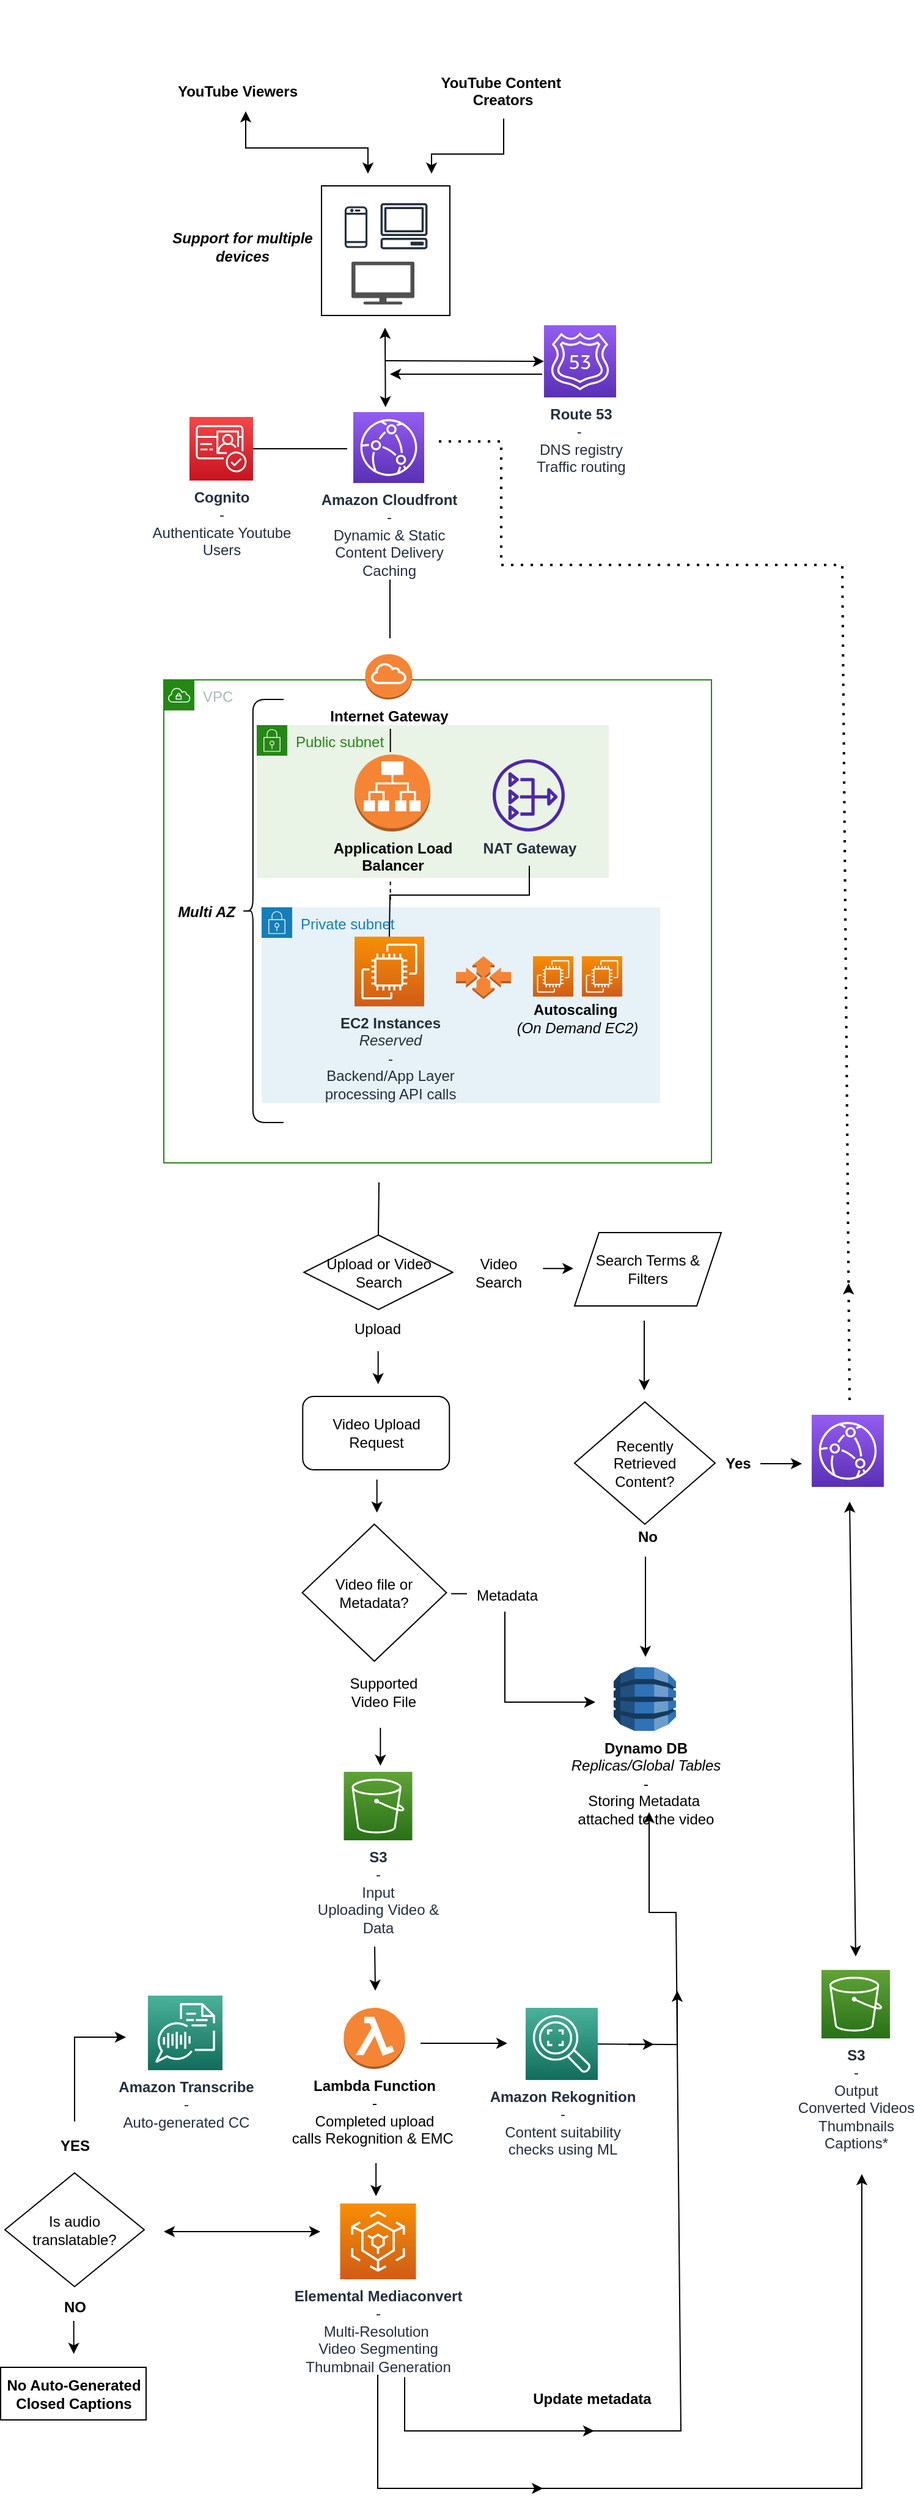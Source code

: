 <mxfile version="20.3.7" type="github"><diagram name="Upload, search, and view basic" id="bzMtIBWiabLWh8Awy8bz"><mxGraphModel dx="3022" dy="2" grid="0" gridSize="10" guides="1" tooltips="1" connect="1" arrows="1" fold="1" page="0" pageScale="1" pageWidth="827" pageHeight="1169" math="0" shadow="0"><root><mxCell id="h69wagLax9Eyf0EY7-Hi-0"/><mxCell id="h69wagLax9Eyf0EY7-Hi-1" parent="h69wagLax9Eyf0EY7-Hi-0"/><mxCell id="e1Sc0CDDo2DqZoYNiA4p-61" value="VPC" style="points=[[0,0],[0.25,0],[0.5,0],[0.75,0],[1,0],[1,0.25],[1,0.5],[1,0.75],[1,1],[0.75,1],[0.5,1],[0.25,1],[0,1],[0,0.75],[0,0.5],[0,0.25]];outlineConnect=0;gradientColor=none;html=1;whiteSpace=wrap;fontSize=12;fontStyle=0;container=1;pointerEvents=0;collapsible=0;recursiveResize=0;shape=mxgraph.aws4.group;grIcon=mxgraph.aws4.group_vpc;strokeColor=#248814;fillColor=none;verticalAlign=top;align=left;spacingLeft=30;fontColor=#AAB7B8;dashed=0;hachureGap=4;" parent="h69wagLax9Eyf0EY7-Hi-1" vertex="1"><mxGeometry x="-1503" y="1255" width="448" height="395" as="geometry"/></mxCell><mxCell id="e1Sc0CDDo2DqZoYNiA4p-72" value="Public subnet" style="points=[[0,0],[0.25,0],[0.5,0],[0.75,0],[1,0],[1,0.25],[1,0.5],[1,0.75],[1,1],[0.75,1],[0.5,1],[0.25,1],[0,1],[0,0.75],[0,0.5],[0,0.25]];outlineConnect=0;gradientColor=none;html=1;whiteSpace=wrap;fontSize=12;fontStyle=0;container=1;pointerEvents=0;collapsible=0;recursiveResize=0;shape=mxgraph.aws4.group;grIcon=mxgraph.aws4.group_security_group;grStroke=0;strokeColor=#248814;fillColor=#E9F3E6;verticalAlign=top;align=left;spacingLeft=30;fontColor=#248814;dashed=0;hachureGap=4;" parent="e1Sc0CDDo2DqZoYNiA4p-61" vertex="1"><mxGeometry x="76" y="37" width="288" height="125" as="geometry"/></mxCell><mxCell id="e1Sc0CDDo2DqZoYNiA4p-75" value="&lt;b&gt;NAT Gateway&lt;/b&gt;" style="sketch=0;outlineConnect=0;fontColor=#232F3E;gradientColor=none;fillColor=#4D27AA;strokeColor=none;dashed=0;verticalLabelPosition=bottom;verticalAlign=top;align=center;html=1;fontSize=12;fontStyle=0;aspect=fixed;pointerEvents=1;shape=mxgraph.aws4.nat_gateway;" parent="e1Sc0CDDo2DqZoYNiA4p-72" vertex="1"><mxGeometry x="193" y="28" width="59" height="59" as="geometry"/></mxCell><mxCell id="e1Sc0CDDo2DqZoYNiA4p-80" value="" style="endArrow=none;html=1;rounded=0;" parent="e1Sc0CDDo2DqZoYNiA4p-72" edge="1"><mxGeometry width="50" height="50" relative="1" as="geometry"><mxPoint x="109.33" y="22" as="sourcePoint"/><mxPoint x="109.33" y="3" as="targetPoint"/></mxGeometry></mxCell><mxCell id="e1Sc0CDDo2DqZoYNiA4p-81" value="Private subnet" style="points=[[0,0],[0.25,0],[0.5,0],[0.75,0],[1,0],[1,0.25],[1,0.5],[1,0.75],[1,1],[0.75,1],[0.5,1],[0.25,1],[0,1],[0,0.75],[0,0.5],[0,0.25]];outlineConnect=0;gradientColor=none;html=1;whiteSpace=wrap;fontSize=12;fontStyle=0;container=1;pointerEvents=0;collapsible=0;recursiveResize=0;shape=mxgraph.aws4.group;grIcon=mxgraph.aws4.group_security_group;grStroke=0;strokeColor=#147EBA;fillColor=#E6F2F8;verticalAlign=top;align=left;spacingLeft=30;fontColor=#147EBA;dashed=0;hachureGap=4;" parent="h69wagLax9Eyf0EY7-Hi-1" vertex="1"><mxGeometry x="-1423" y="1441" width="326" height="160" as="geometry"/></mxCell><mxCell id="e1Sc0CDDo2DqZoYNiA4p-19" value="" style="outlineConnect=0;dashed=0;verticalLabelPosition=bottom;verticalAlign=top;align=center;html=1;shape=mxgraph.aws3.auto_scaling;fillColor=#F58534;gradientColor=none;hachureGap=4;" parent="e1Sc0CDDo2DqZoYNiA4p-81" vertex="1"><mxGeometry x="159" y="40" width="45" height="35" as="geometry"/></mxCell><mxCell id="e1Sc0CDDo2DqZoYNiA4p-16" value="&lt;b style=&quot;&quot;&gt;Autoscaling&lt;/b&gt;&lt;i&gt;&amp;nbsp;&lt;/i&gt;&lt;br&gt;&lt;i&gt;(On Demand EC2)&lt;/i&gt;" style="text;html=1;align=center;verticalAlign=middle;resizable=0;points=[];autosize=1;strokeColor=none;fillColor=none;hachureGap=4;" parent="e1Sc0CDDo2DqZoYNiA4p-81" vertex="1"><mxGeometry x="199" y="70" width="117" height="41" as="geometry"/></mxCell><mxCell id="e1Sc0CDDo2DqZoYNiA4p-17" value="" style="sketch=0;points=[[0,0,0],[0.25,0,0],[0.5,0,0],[0.75,0,0],[1,0,0],[0,1,0],[0.25,1,0],[0.5,1,0],[0.75,1,0],[1,1,0],[0,0.25,0],[0,0.5,0],[0,0.75,0],[1,0.25,0],[1,0.5,0],[1,0.75,0]];outlineConnect=0;fontColor=#232F3E;gradientColor=#F78E04;gradientDirection=north;fillColor=#D05C17;strokeColor=#ffffff;dashed=0;verticalLabelPosition=bottom;verticalAlign=top;align=center;html=1;fontSize=12;fontStyle=0;aspect=fixed;shape=mxgraph.aws4.resourceIcon;resIcon=mxgraph.aws4.ec2;hachureGap=4;" parent="e1Sc0CDDo2DqZoYNiA4p-81" vertex="1"><mxGeometry x="222" y="40" width="33" height="33" as="geometry"/></mxCell><mxCell id="e1Sc0CDDo2DqZoYNiA4p-18" value="" style="sketch=0;points=[[0,0,0],[0.25,0,0],[0.5,0,0],[0.75,0,0],[1,0,0],[0,1,0],[0.25,1,0],[0.5,1,0],[0.75,1,0],[1,1,0],[0,0.25,0],[0,0.5,0],[0,0.75,0],[1,0.25,0],[1,0.5,0],[1,0.75,0]];outlineConnect=0;fontColor=#232F3E;gradientColor=#F78E04;gradientDirection=north;fillColor=#D05C17;strokeColor=#ffffff;dashed=0;verticalLabelPosition=bottom;verticalAlign=top;align=center;html=1;fontSize=12;fontStyle=0;aspect=fixed;shape=mxgraph.aws4.resourceIcon;resIcon=mxgraph.aws4.ec2;hachureGap=4;" parent="e1Sc0CDDo2DqZoYNiA4p-81" vertex="1"><mxGeometry x="262" y="40" width="33" height="33" as="geometry"/></mxCell><mxCell id="e1Sc0CDDo2DqZoYNiA4p-4" value="&lt;b&gt;YouTube Content&amp;nbsp;&lt;br&gt;Creators&lt;/b&gt;" style="shape=image;html=1;verticalAlign=top;verticalLabelPosition=bottom;labelBackgroundColor=#ffffff;imageAspect=0;aspect=fixed;image=https://cdn4.iconfinder.com/data/icons/evil-icons-user-interface/64/pen-128.png;hachureGap=4;" parent="h69wagLax9Eyf0EY7-Hi-1" vertex="1"><mxGeometry x="-1249" y="706.5" width="46" height="46" as="geometry"/></mxCell><mxCell id="e1Sc0CDDo2DqZoYNiA4p-5" value="&lt;b&gt;Amazon Cloudfront&lt;/b&gt;&lt;br&gt;-&lt;br&gt;Dynamic &amp;amp; Static&lt;br&gt;Content Delivery&lt;br&gt;Caching" style="sketch=0;points=[[0,0,0],[0.25,0,0],[0.5,0,0],[0.75,0,0],[1,0,0],[0,1,0],[0.25,1,0],[0.5,1,0],[0.75,1,0],[1,1,0],[0,0.25,0],[0,0.5,0],[0,0.75,0],[1,0.25,0],[1,0.5,0],[1,0.75,0]];outlineConnect=0;fontColor=#232F3E;gradientColor=#945DF2;gradientDirection=north;fillColor=#5A30B5;strokeColor=#ffffff;dashed=0;verticalLabelPosition=bottom;verticalAlign=top;align=center;html=1;fontSize=12;fontStyle=0;aspect=fixed;shape=mxgraph.aws4.resourceIcon;resIcon=mxgraph.aws4.cloudfront;hachureGap=4;" parent="h69wagLax9Eyf0EY7-Hi-1" vertex="1"><mxGeometry x="-1348" y="1036" width="58" height="58" as="geometry"/></mxCell><mxCell id="e1Sc0CDDo2DqZoYNiA4p-7" value="&lt;b&gt;Cognito&lt;/b&gt;&lt;br&gt;-&lt;br&gt;Authenticate Youtube&lt;br&gt;Users" style="sketch=0;points=[[0,0,0],[0.25,0,0],[0.5,0,0],[0.75,0,0],[1,0,0],[0,1,0],[0.25,1,0],[0.5,1,0],[0.75,1,0],[1,1,0],[0,0.25,0],[0,0.5,0],[0,0.75,0],[1,0.25,0],[1,0.5,0],[1,0.75,0]];outlineConnect=0;fontColor=#232F3E;gradientColor=#F54749;gradientDirection=north;fillColor=#C7131F;strokeColor=#ffffff;dashed=0;verticalLabelPosition=bottom;verticalAlign=top;align=center;html=1;fontSize=12;fontStyle=0;aspect=fixed;shape=mxgraph.aws4.resourceIcon;resIcon=mxgraph.aws4.cognito;hachureGap=4;" parent="h69wagLax9Eyf0EY7-Hi-1" vertex="1"><mxGeometry x="-1482" y="1040" width="52" height="52" as="geometry"/></mxCell><mxCell id="e1Sc0CDDo2DqZoYNiA4p-8" value="" style="endArrow=none;html=1;rounded=0;exitX=1;exitY=0.5;exitDx=0;exitDy=0;exitPerimeter=0;" parent="h69wagLax9Eyf0EY7-Hi-1" source="e1Sc0CDDo2DqZoYNiA4p-7" edge="1"><mxGeometry width="50" height="50" relative="1" as="geometry"><mxPoint x="-1409" y="1098" as="sourcePoint"/><mxPoint x="-1353" y="1066" as="targetPoint"/></mxGeometry></mxCell><mxCell id="e1Sc0CDDo2DqZoYNiA4p-9" value="&lt;b&gt;Route 53&lt;/b&gt;&lt;br&gt;-&amp;nbsp;&lt;br&gt;DNS registry&lt;br&gt;Traffic routing" style="sketch=0;points=[[0,0,0],[0.25,0,0],[0.5,0,0],[0.75,0,0],[1,0,0],[0,1,0],[0.25,1,0],[0.5,1,0],[0.75,1,0],[1,1,0],[0,0.25,0],[0,0.5,0],[0,0.75,0],[1,0.25,0],[1,0.5,0],[1,0.75,0]];outlineConnect=0;fontColor=#232F3E;gradientColor=#945DF2;gradientDirection=north;fillColor=#5A30B5;strokeColor=#ffffff;dashed=0;verticalLabelPosition=bottom;verticalAlign=top;align=center;html=1;fontSize=12;fontStyle=0;aspect=fixed;shape=mxgraph.aws4.resourceIcon;resIcon=mxgraph.aws4.route_53;hachureGap=4;" parent="h69wagLax9Eyf0EY7-Hi-1" vertex="1"><mxGeometry x="-1192" y="965" width="59" height="59" as="geometry"/></mxCell><mxCell id="e1Sc0CDDo2DqZoYNiA4p-12" value="&lt;b&gt;Application Load&lt;br&gt;Balancer&lt;/b&gt;" style="outlineConnect=0;dashed=0;verticalLabelPosition=bottom;verticalAlign=top;align=center;html=1;shape=mxgraph.aws3.application_load_balancer;fillColor=#F58534;gradientColor=none;hachureGap=4;" parent="h69wagLax9Eyf0EY7-Hi-1" vertex="1"><mxGeometry x="-1347" y="1316" width="62" height="63" as="geometry"/></mxCell><mxCell id="e1Sc0CDDo2DqZoYNiA4p-13" value="" style="endArrow=none;html=1;rounded=0;" parent="h69wagLax9Eyf0EY7-Hi-1" edge="1"><mxGeometry width="50" height="50" relative="1" as="geometry"><mxPoint x="-1318" y="1221" as="sourcePoint"/><mxPoint x="-1318" y="1173" as="targetPoint"/></mxGeometry></mxCell><mxCell id="e1Sc0CDDo2DqZoYNiA4p-14" value="&lt;b&gt;EC2 Instances&lt;/b&gt;&lt;br&gt;&lt;i&gt;Reserved&lt;/i&gt;&lt;br&gt;-&lt;br&gt;Backend/App Layer&lt;br&gt;processing API calls" style="sketch=0;points=[[0,0,0],[0.25,0,0],[0.5,0,0],[0.75,0,0],[1,0,0],[0,1,0],[0.25,1,0],[0.5,1,0],[0.75,1,0],[1,1,0],[0,0.25,0],[0,0.5,0],[0,0.75,0],[1,0.25,0],[1,0.5,0],[1,0.75,0]];outlineConnect=0;fontColor=#232F3E;gradientColor=#F78E04;gradientDirection=north;fillColor=#D05C17;strokeColor=#ffffff;dashed=0;verticalLabelPosition=bottom;verticalAlign=top;align=center;html=1;fontSize=12;fontStyle=0;aspect=fixed;shape=mxgraph.aws4.resourceIcon;resIcon=mxgraph.aws4.ec2;hachureGap=4;" parent="h69wagLax9Eyf0EY7-Hi-1" vertex="1"><mxGeometry x="-1347" y="1465" width="57" height="57" as="geometry"/></mxCell><mxCell id="e1Sc0CDDo2DqZoYNiA4p-15" value="" style="endArrow=none;html=1;rounded=0;exitX=0.5;exitY=0;exitDx=0;exitDy=0;exitPerimeter=0;" parent="h69wagLax9Eyf0EY7-Hi-1" source="e1Sc0CDDo2DqZoYNiA4p-14" edge="1"><mxGeometry width="50" height="50" relative="1" as="geometry"><mxPoint x="-1452" y="1523" as="sourcePoint"/><mxPoint x="-1204" y="1407" as="targetPoint"/><Array as="points"><mxPoint x="-1318" y="1431"/><mxPoint x="-1204" y="1431"/></Array></mxGeometry></mxCell><mxCell id="e1Sc0CDDo2DqZoYNiA4p-21" value="" style="shape=curlyBracket;whiteSpace=wrap;html=1;rounded=1;size=0.262;" parent="h69wagLax9Eyf0EY7-Hi-1" vertex="1"><mxGeometry x="-1439" y="1271" width="34" height="346" as="geometry"/></mxCell><mxCell id="e1Sc0CDDo2DqZoYNiA4p-22" value="Multi AZ" style="text;html=1;strokeColor=none;fillColor=none;align=center;verticalAlign=middle;whiteSpace=wrap;rounded=0;fontStyle=3" parent="h69wagLax9Eyf0EY7-Hi-1" vertex="1"><mxGeometry x="-1498" y="1430" width="60" height="30" as="geometry"/></mxCell><mxCell id="e1Sc0CDDo2DqZoYNiA4p-26" value="Video file or Metadata?" style="rhombus;whiteSpace=wrap;html=1;" parent="h69wagLax9Eyf0EY7-Hi-1" vertex="1"><mxGeometry x="-1389.75" y="1945.5" width="118" height="112" as="geometry"/></mxCell><mxCell id="e1Sc0CDDo2DqZoYNiA4p-27" value="Metadata" style="text;html=1;strokeColor=none;fillColor=none;align=center;verticalAlign=middle;whiteSpace=wrap;rounded=0;" parent="h69wagLax9Eyf0EY7-Hi-1" vertex="1"><mxGeometry x="-1252" y="1989" width="60" height="30" as="geometry"/></mxCell><mxCell id="e1Sc0CDDo2DqZoYNiA4p-29" value="Supported&lt;br&gt;Video File&lt;br&gt;" style="text;html=1;strokeColor=none;fillColor=none;align=center;verticalAlign=middle;whiteSpace=wrap;rounded=0;" parent="h69wagLax9Eyf0EY7-Hi-1" vertex="1"><mxGeometry x="-1353.37" y="2067.5" width="60" height="30" as="geometry"/></mxCell><mxCell id="e1Sc0CDDo2DqZoYNiA4p-31" value="&lt;b&gt;S3&lt;br&gt;&lt;/b&gt;-&lt;br&gt;Input&lt;br&gt;Uploading Video &amp;amp;&lt;br&gt;Data" style="sketch=0;points=[[0,0,0],[0.25,0,0],[0.5,0,0],[0.75,0,0],[1,0,0],[0,1,0],[0.25,1,0],[0.5,1,0],[0.75,1,0],[1,1,0],[0,0.25,0],[0,0.5,0],[0,0.75,0],[1,0.25,0],[1,0.5,0],[1,0.75,0]];outlineConnect=0;fontColor=#232F3E;gradientColor=#60A337;gradientDirection=north;fillColor=#277116;strokeColor=#ffffff;dashed=0;verticalLabelPosition=bottom;verticalAlign=top;align=center;html=1;fontSize=12;fontStyle=0;aspect=fixed;shape=mxgraph.aws4.resourceIcon;resIcon=mxgraph.aws4.s3;hachureGap=4;" parent="h69wagLax9Eyf0EY7-Hi-1" vertex="1"><mxGeometry x="-1355.75" y="2148" width="56" height="56" as="geometry"/></mxCell><mxCell id="e1Sc0CDDo2DqZoYNiA4p-34" value="Upload or Video Search" style="rhombus;whiteSpace=wrap;html=1;" parent="h69wagLax9Eyf0EY7-Hi-1" vertex="1"><mxGeometry x="-1388.37" y="1709" width="121.75" height="61" as="geometry"/></mxCell><mxCell id="e1Sc0CDDo2DqZoYNiA4p-35" value="&lt;b&gt;Dynamo DB&lt;br&gt;&lt;/b&gt;&lt;i&gt;Replicas/Global Tables&lt;/i&gt;&lt;br&gt;-&lt;br&gt;Storing Metadata&amp;nbsp;&lt;br&gt;attached to the video" style="outlineConnect=0;dashed=0;verticalLabelPosition=bottom;verticalAlign=top;align=center;html=1;shape=mxgraph.aws3.dynamo_db;fillColor=#2E73B8;gradientColor=none;hachureGap=4;" parent="h69wagLax9Eyf0EY7-Hi-1" vertex="1"><mxGeometry x="-1135" y="2062.5" width="51" height="52" as="geometry"/></mxCell><mxCell id="e1Sc0CDDo2DqZoYNiA4p-36" value="Search Terms &amp;amp; Filters" style="shape=parallelogram;perimeter=parallelogramPerimeter;whiteSpace=wrap;html=1;fixedSize=1;" parent="h69wagLax9Eyf0EY7-Hi-1" vertex="1"><mxGeometry x="-1167" y="1707" width="120" height="60" as="geometry"/></mxCell><mxCell id="e1Sc0CDDo2DqZoYNiA4p-37" value="Video Search" style="text;html=1;strokeColor=none;fillColor=none;align=center;verticalAlign=middle;whiteSpace=wrap;rounded=0;" parent="h69wagLax9Eyf0EY7-Hi-1" vertex="1"><mxGeometry x="-1258.87" y="1724.5" width="60" height="30" as="geometry"/></mxCell><mxCell id="e1Sc0CDDo2DqZoYNiA4p-38" value="Upload" style="text;html=1;strokeColor=none;fillColor=none;align=center;verticalAlign=middle;whiteSpace=wrap;rounded=0;" parent="h69wagLax9Eyf0EY7-Hi-1" vertex="1"><mxGeometry x="-1358.37" y="1771" width="60" height="30" as="geometry"/></mxCell><mxCell id="e1Sc0CDDo2DqZoYNiA4p-41" value="" style="endArrow=none;html=1;rounded=0;exitX=0.5;exitY=0;exitDx=0;exitDy=0;" parent="h69wagLax9Eyf0EY7-Hi-1" source="e1Sc0CDDo2DqZoYNiA4p-34" edge="1"><mxGeometry width="50" height="50" relative="1" as="geometry"><mxPoint x="-1230" y="1705" as="sourcePoint"/><mxPoint x="-1327" y="1666" as="targetPoint"/></mxGeometry></mxCell><mxCell id="e1Sc0CDDo2DqZoYNiA4p-42" value="" style="endArrow=none;dashed=1;html=1;dashPattern=1 3;strokeWidth=2;rounded=0;" parent="h69wagLax9Eyf0EY7-Hi-1" edge="1"><mxGeometry width="50" height="50" relative="1" as="geometry"><mxPoint x="-942" y="1844" as="sourcePoint"/><mxPoint x="-1279" y="1060" as="targetPoint"/><Array as="points"><mxPoint x="-948" y="1161"/><mxPoint x="-1227" y="1161"/><mxPoint x="-1227" y="1060"/></Array></mxGeometry></mxCell><mxCell id="e1Sc0CDDo2DqZoYNiA4p-47" value="" style="sketch=0;points=[[0,0,0],[0.25,0,0],[0.5,0,0],[0.75,0,0],[1,0,0],[0,1,0],[0.25,1,0],[0.5,1,0],[0.75,1,0],[1,1,0],[0,0.25,0],[0,0.5,0],[0,0.75,0],[1,0.25,0],[1,0.5,0],[1,0.75,0]];outlineConnect=0;fontColor=#232F3E;gradientColor=#945DF2;gradientDirection=north;fillColor=#5A30B5;strokeColor=#ffffff;dashed=0;verticalLabelPosition=bottom;verticalAlign=top;align=center;html=1;fontSize=12;fontStyle=0;aspect=fixed;shape=mxgraph.aws4.resourceIcon;resIcon=mxgraph.aws4.cloudfront;" parent="h69wagLax9Eyf0EY7-Hi-1" vertex="1"><mxGeometry x="-973" y="1856" width="59" height="59" as="geometry"/></mxCell><mxCell id="e1Sc0CDDo2DqZoYNiA4p-48" value="Recently &lt;br&gt;Retrieved &lt;br&gt;Content?" style="rhombus;whiteSpace=wrap;html=1;" parent="h69wagLax9Eyf0EY7-Hi-1" vertex="1"><mxGeometry x="-1167" y="1845.5" width="115" height="100" as="geometry"/></mxCell><mxCell id="e1Sc0CDDo2DqZoYNiA4p-49" value="Yes" style="text;html=1;strokeColor=none;fillColor=none;align=center;verticalAlign=middle;whiteSpace=wrap;rounded=0;fontStyle=1" parent="h69wagLax9Eyf0EY7-Hi-1" vertex="1"><mxGeometry x="-1052" y="1880.5" width="38" height="30" as="geometry"/></mxCell><mxCell id="e1Sc0CDDo2DqZoYNiA4p-50" value="No" style="text;html=1;strokeColor=none;fillColor=none;align=center;verticalAlign=middle;whiteSpace=wrap;rounded=0;fontStyle=1" parent="h69wagLax9Eyf0EY7-Hi-1" vertex="1"><mxGeometry x="-1137" y="1941" width="60" height="30" as="geometry"/></mxCell><mxCell id="e1Sc0CDDo2DqZoYNiA4p-52" value="&lt;b&gt;YouTube Viewers&lt;/b&gt;" style="shape=image;html=1;verticalAlign=top;verticalLabelPosition=bottom;labelBackgroundColor=#ffffff;imageAspect=0;aspect=fixed;image=https://cdn3.iconfinder.com/data/icons/minimalisticons/28/eye1-128.png;hachureGap=4;" parent="h69wagLax9Eyf0EY7-Hi-1" vertex="1"><mxGeometry x="-1474" y="699" width="61" height="61" as="geometry"/></mxCell><mxCell id="e1Sc0CDDo2DqZoYNiA4p-53" value="" style="rounded=0;whiteSpace=wrap;html=1;hachureGap=4;" parent="h69wagLax9Eyf0EY7-Hi-1" vertex="1"><mxGeometry x="-1373.99" y="851" width="105" height="106" as="geometry"/></mxCell><mxCell id="e1Sc0CDDo2DqZoYNiA4p-54" value="" style="sketch=0;outlineConnect=0;fontColor=#232F3E;gradientColor=none;strokeColor=#232F3E;fillColor=#ffffff;dashed=0;verticalLabelPosition=bottom;verticalAlign=top;align=center;html=1;fontSize=12;fontStyle=0;aspect=fixed;shape=mxgraph.aws4.resourceIcon;resIcon=mxgraph.aws4.mobile_client;hachureGap=4;" parent="h69wagLax9Eyf0EY7-Hi-1" vertex="1"><mxGeometry x="-1366.99" y="863.5" width="42.5" height="42.5" as="geometry"/></mxCell><mxCell id="e1Sc0CDDo2DqZoYNiA4p-55" value="" style="sketch=0;outlineConnect=0;fontColor=#232F3E;gradientColor=none;strokeColor=#232F3E;fillColor=#ffffff;dashed=0;verticalLabelPosition=bottom;verticalAlign=top;align=center;html=1;fontSize=12;fontStyle=0;aspect=fixed;shape=mxgraph.aws4.resourceIcon;resIcon=mxgraph.aws4.client;hachureGap=4;" parent="h69wagLax9Eyf0EY7-Hi-1" vertex="1"><mxGeometry x="-1330.49" y="860" width="48" height="48" as="geometry"/></mxCell><mxCell id="e1Sc0CDDo2DqZoYNiA4p-56" value="" style="sketch=0;pointerEvents=1;shadow=0;dashed=0;html=1;strokeColor=none;fillColor=#505050;labelPosition=center;verticalLabelPosition=bottom;verticalAlign=top;outlineConnect=0;align=center;shape=mxgraph.office.devices.tv;hachureGap=4;" parent="h69wagLax9Eyf0EY7-Hi-1" vertex="1"><mxGeometry x="-1349.49" y="913" width="51.5" height="35" as="geometry"/></mxCell><mxCell id="e1Sc0CDDo2DqZoYNiA4p-57" value="Support for multiple&lt;br&gt;devices" style="text;html=1;align=center;verticalAlign=middle;resizable=0;points=[];autosize=1;strokeColor=none;fillColor=none;hachureGap=4;fontStyle=3" parent="h69wagLax9Eyf0EY7-Hi-1" vertex="1"><mxGeometry x="-1505.37" y="880" width="133" height="41" as="geometry"/></mxCell><mxCell id="e1Sc0CDDo2DqZoYNiA4p-71" value="&lt;b&gt;Internet Gateway&lt;/b&gt;" style="outlineConnect=0;dashed=0;verticalLabelPosition=bottom;verticalAlign=top;align=center;html=1;shape=mxgraph.aws3.internet_gateway;fillColor=#F58536;gradientColor=none;hachureGap=4;" parent="h69wagLax9Eyf0EY7-Hi-1" vertex="1"><mxGeometry x="-1338.25" y="1234" width="38.5" height="37" as="geometry"/></mxCell><mxCell id="e1Sc0CDDo2DqZoYNiA4p-78" value="" style="endArrow=none;dashed=1;html=1;rounded=0;" parent="h69wagLax9Eyf0EY7-Hi-1" edge="1"><mxGeometry width="50" height="50" relative="1" as="geometry"><mxPoint x="-1317.67" y="1435" as="sourcePoint"/><mxPoint x="-1317.67" y="1417" as="targetPoint"/></mxGeometry></mxCell><mxCell id="e1Sc0CDDo2DqZoYNiA4p-87" value="&lt;b&gt;Elemental Mediaconvert&lt;br&gt;&lt;/b&gt;-&lt;br&gt;Multi-Resolution&amp;nbsp;&lt;br&gt;Video Segmenting&lt;br&gt;Thumbnail Generation" style="sketch=0;points=[[0,0,0],[0.25,0,0],[0.5,0,0],[0.75,0,0],[1,0,0],[0,1,0],[0.25,1,0],[0.5,1,0],[0.75,1,0],[1,1,0],[0,0.25,0],[0,0.5,0],[0,0.75,0],[1,0.25,0],[1,0.5,0],[1,0.75,0]];outlineConnect=0;fontColor=#232F3E;gradientColor=#F78E04;gradientDirection=north;fillColor=#D05C17;strokeColor=#ffffff;dashed=0;verticalLabelPosition=bottom;verticalAlign=top;align=center;html=1;fontSize=12;fontStyle=0;aspect=fixed;shape=mxgraph.aws4.resourceIcon;resIcon=mxgraph.aws4.elemental_mediaconvert;hachureGap=4;" parent="h69wagLax9Eyf0EY7-Hi-1" vertex="1"><mxGeometry x="-1358.75" y="2501" width="62" height="62" as="geometry"/></mxCell><mxCell id="e1Sc0CDDo2DqZoYNiA4p-91" value="&lt;b&gt;Amazon Rekognition&lt;br&gt;&lt;/b&gt;-&lt;br&gt;Content suitability&lt;br&gt;checks using ML" style="sketch=0;points=[[0,0,0],[0.25,0,0],[0.5,0,0],[0.75,0,0],[1,0,0],[0,1,0],[0.25,1,0],[0.5,1,0],[0.75,1,0],[1,1,0],[0,0.25,0],[0,0.5,0],[0,0.75,0],[1,0.25,0],[1,0.5,0],[1,0.75,0]];outlineConnect=0;fontColor=#232F3E;gradientColor=#4AB29A;gradientDirection=north;fillColor=#116D5B;strokeColor=#ffffff;dashed=0;verticalLabelPosition=bottom;verticalAlign=top;align=center;html=1;fontSize=12;fontStyle=0;aspect=fixed;shape=mxgraph.aws4.resourceIcon;resIcon=mxgraph.aws4.rekognition_2;" parent="h69wagLax9Eyf0EY7-Hi-1" vertex="1"><mxGeometry x="-1207" y="2341" width="59" height="59" as="geometry"/></mxCell><mxCell id="e1Sc0CDDo2DqZoYNiA4p-93" value="&lt;b&gt;Amazon Transcribe&lt;/b&gt;&lt;br&gt;-&lt;br&gt;Auto-generated CC" style="sketch=0;points=[[0,0,0],[0.25,0,0],[0.5,0,0],[0.75,0,0],[1,0,0],[0,1,0],[0.25,1,0],[0.5,1,0],[0.75,1,0],[1,1,0],[0,0.25,0],[0,0.5,0],[0,0.75,0],[1,0.25,0],[1,0.5,0],[1,0.75,0]];outlineConnect=0;fontColor=#232F3E;gradientColor=#4AB29A;gradientDirection=north;fillColor=#116D5B;strokeColor=#ffffff;dashed=0;verticalLabelPosition=bottom;verticalAlign=top;align=center;html=1;fontSize=12;fontStyle=0;aspect=fixed;shape=mxgraph.aws4.resourceIcon;resIcon=mxgraph.aws4.transcribe;" parent="h69wagLax9Eyf0EY7-Hi-1" vertex="1"><mxGeometry x="-1516" y="2331" width="61" height="61" as="geometry"/></mxCell><mxCell id="e1Sc0CDDo2DqZoYNiA4p-96" value="Is audio translatable?" style="rhombus;whiteSpace=wrap;html=1;" parent="h69wagLax9Eyf0EY7-Hi-1" vertex="1"><mxGeometry x="-1633" y="2476" width="114" height="93" as="geometry"/></mxCell><mxCell id="e1Sc0CDDo2DqZoYNiA4p-100" value="&lt;b&gt;S3&lt;br&gt;&lt;/b&gt;-&lt;br&gt;Output&lt;br&gt;Converted Videos&lt;br&gt;Thumbnails&lt;br&gt;Captions*" style="sketch=0;points=[[0,0,0],[0.25,0,0],[0.5,0,0],[0.75,0,0],[1,0,0],[0,1,0],[0.25,1,0],[0.5,1,0],[0.75,1,0],[1,1,0],[0,0.25,0],[0,0.5,0],[0,0.75,0],[1,0.25,0],[1,0.5,0],[1,0.75,0]];outlineConnect=0;fontColor=#232F3E;gradientColor=#60A337;gradientDirection=north;fillColor=#277116;strokeColor=#ffffff;dashed=0;verticalLabelPosition=bottom;verticalAlign=top;align=center;html=1;fontSize=12;fontStyle=0;aspect=fixed;shape=mxgraph.aws4.resourceIcon;resIcon=mxgraph.aws4.s3;hachureGap=4;" parent="h69wagLax9Eyf0EY7-Hi-1" vertex="1"><mxGeometry x="-965.0" y="2310" width="56" height="56" as="geometry"/></mxCell><mxCell id="e1Sc0CDDo2DqZoYNiA4p-102" value="YES" style="text;html=1;align=center;verticalAlign=middle;resizable=0;points=[];autosize=1;strokeColor=none;fillColor=none;fontStyle=1" parent="h69wagLax9Eyf0EY7-Hi-1" vertex="1"><mxGeometry x="-1597" y="2441" width="42" height="26" as="geometry"/></mxCell><mxCell id="e1Sc0CDDo2DqZoYNiA4p-104" value="" style="endArrow=classic;html=1;rounded=0;" parent="h69wagLax9Eyf0EY7-Hi-1" edge="1"><mxGeometry width="50" height="50" relative="1" as="geometry"><mxPoint x="-1328" y="2641" as="sourcePoint"/><mxPoint x="-932" y="2477" as="targetPoint"/><Array as="points"><mxPoint x="-1328" y="2734"/><mxPoint x="-932" y="2734"/></Array></mxGeometry></mxCell><mxCell id="e1Sc0CDDo2DqZoYNiA4p-107" value="&lt;b&gt;Lambda Function&lt;/b&gt;&lt;br&gt;-&lt;br&gt;Completed upload&lt;br&gt;calls Rekognition &amp;amp; EMC&amp;nbsp;" style="outlineConnect=0;dashed=0;verticalLabelPosition=bottom;verticalAlign=top;align=center;html=1;shape=mxgraph.aws3.lambda_function;fillColor=#F58534;gradientColor=none;" parent="h69wagLax9Eyf0EY7-Hi-1" vertex="1"><mxGeometry x="-1355.75" y="2341" width="50" height="50" as="geometry"/></mxCell><mxCell id="e1Sc0CDDo2DqZoYNiA4p-113" value="" style="endArrow=classic;html=1;rounded=0;" parent="h69wagLax9Eyf0EY7-Hi-1" edge="1"><mxGeometry width="50" height="50" relative="1" as="geometry"><mxPoint x="-1306" y="2643" as="sourcePoint"/><mxPoint x="-1106" y="2181" as="targetPoint"/><Array as="points"><mxPoint x="-1306" y="2687"/><mxPoint x="-1080" y="2687"/><mxPoint x="-1084" y="2263"/><mxPoint x="-1106" y="2263"/></Array></mxGeometry></mxCell><mxCell id="e1Sc0CDDo2DqZoYNiA4p-117" value="No Auto-Generated Closed Captions" style="rounded=0;whiteSpace=wrap;html=1;fontStyle=1" parent="h69wagLax9Eyf0EY7-Hi-1" vertex="1"><mxGeometry x="-1636.5" y="2635" width="119" height="43" as="geometry"/></mxCell><mxCell id="e1Sc0CDDo2DqZoYNiA4p-118" value="NO" style="text;html=1;align=center;verticalAlign=middle;resizable=0;points=[];autosize=1;strokeColor=none;fillColor=none;fontStyle=1" parent="h69wagLax9Eyf0EY7-Hi-1" vertex="1"><mxGeometry x="-1594" y="2573" width="36" height="26" as="geometry"/></mxCell><mxCell id="e1Sc0CDDo2DqZoYNiA4p-121" value="" style="endArrow=classic;startArrow=classic;html=1;rounded=0;" parent="h69wagLax9Eyf0EY7-Hi-1" edge="1"><mxGeometry width="50" height="50" relative="1" as="geometry"><mxPoint x="-1503" y="2524" as="sourcePoint"/><mxPoint x="-1375" y="2524" as="targetPoint"/></mxGeometry></mxCell><mxCell id="e1Sc0CDDo2DqZoYNiA4p-123" value="" style="endArrow=classic;html=1;rounded=0;" parent="h69wagLax9Eyf0EY7-Hi-1" edge="1"><mxGeometry width="50" height="50" relative="1" as="geometry"><mxPoint x="-1576" y="2434" as="sourcePoint"/><mxPoint x="-1534" y="2365" as="targetPoint"/><Array as="points"><mxPoint x="-1576" y="2365"/></Array></mxGeometry></mxCell><mxCell id="e1Sc0CDDo2DqZoYNiA4p-124" value="" style="endArrow=classic;html=1;rounded=0;" parent="h69wagLax9Eyf0EY7-Hi-1" edge="1"><mxGeometry width="50" height="50" relative="1" as="geometry"><mxPoint x="-1325.82" y="2112" as="sourcePoint"/><mxPoint x="-1325.82" y="2143" as="targetPoint"/></mxGeometry></mxCell><mxCell id="e1Sc0CDDo2DqZoYNiA4p-125" value="" style="endArrow=classic;html=1;rounded=0;" parent="h69wagLax9Eyf0EY7-Hi-1" edge="1"><mxGeometry width="50" height="50" relative="1" as="geometry"><mxPoint x="-1330.49" y="2291" as="sourcePoint"/><mxPoint x="-1330" y="2327" as="targetPoint"/></mxGeometry></mxCell><mxCell id="e1Sc0CDDo2DqZoYNiA4p-126" value="" style="endArrow=classic;html=1;rounded=0;" parent="h69wagLax9Eyf0EY7-Hi-1" source="e1Sc0CDDo2DqZoYNiA4p-91" edge="1"><mxGeometry width="50" height="50" relative="1" as="geometry"><mxPoint x="-1148" y="2420.5" as="sourcePoint"/><mxPoint x="-1083" y="2327" as="targetPoint"/><Array as="points"><mxPoint x="-1083" y="2371"/></Array></mxGeometry></mxCell><mxCell id="e1Sc0CDDo2DqZoYNiA4p-127" value="" style="endArrow=classic;html=1;rounded=0;" parent="h69wagLax9Eyf0EY7-Hi-1" edge="1"><mxGeometry width="50" height="50" relative="1" as="geometry"><mxPoint x="-1197" y="2687" as="sourcePoint"/><mxPoint x="-1151" y="2687" as="targetPoint"/></mxGeometry></mxCell><mxCell id="e1Sc0CDDo2DqZoYNiA4p-128" value="Video Upload Request" style="rounded=1;whiteSpace=wrap;html=1;" parent="h69wagLax9Eyf0EY7-Hi-1" vertex="1"><mxGeometry x="-1389.37" y="1841" width="120" height="60" as="geometry"/></mxCell><mxCell id="e1Sc0CDDo2DqZoYNiA4p-129" value="" style="endArrow=classic;html=1;rounded=0;" parent="h69wagLax9Eyf0EY7-Hi-1" edge="1"><mxGeometry width="50" height="50" relative="1" as="geometry"><mxPoint x="-1328.67" y="1909" as="sourcePoint"/><mxPoint x="-1328.67" y="1936" as="targetPoint"/></mxGeometry></mxCell><mxCell id="e1Sc0CDDo2DqZoYNiA4p-130" value="" style="endArrow=classic;html=1;rounded=0;" parent="h69wagLax9Eyf0EY7-Hi-1" edge="1"><mxGeometry width="50" height="50" relative="1" as="geometry"><mxPoint x="-1327.67" y="1804" as="sourcePoint"/><mxPoint x="-1327.67" y="1831" as="targetPoint"/></mxGeometry></mxCell><mxCell id="e1Sc0CDDo2DqZoYNiA4p-131" value="" style="endArrow=classic;html=1;rounded=0;" parent="h69wagLax9Eyf0EY7-Hi-1" edge="1"><mxGeometry width="50" height="50" relative="1" as="geometry"><mxPoint x="-1192.87" y="1736.33" as="sourcePoint"/><mxPoint x="-1167.87" y="1736.33" as="targetPoint"/></mxGeometry></mxCell><mxCell id="e1Sc0CDDo2DqZoYNiA4p-132" value="" style="endArrow=classic;html=1;rounded=0;" parent="h69wagLax9Eyf0EY7-Hi-1" edge="1"><mxGeometry width="50" height="50" relative="1" as="geometry"><mxPoint x="-1225" y="796" as="sourcePoint"/><mxPoint x="-1284" y="841" as="targetPoint"/><Array as="points"><mxPoint x="-1225" y="825"/><mxPoint x="-1284" y="825"/></Array></mxGeometry></mxCell><mxCell id="e1Sc0CDDo2DqZoYNiA4p-133" value="" style="endArrow=classic;startArrow=classic;html=1;rounded=0;" parent="h69wagLax9Eyf0EY7-Hi-1" edge="1"><mxGeometry width="50" height="50" relative="1" as="geometry"><mxPoint x="-1336" y="841" as="sourcePoint"/><mxPoint x="-1436" y="790" as="targetPoint"/><Array as="points"><mxPoint x="-1336" y="820"/><mxPoint x="-1436" y="820"/></Array></mxGeometry></mxCell><mxCell id="e1Sc0CDDo2DqZoYNiA4p-134" value="" style="endArrow=classic;startArrow=classic;html=1;rounded=0;" parent="h69wagLax9Eyf0EY7-Hi-1" edge="1"><mxGeometry width="50" height="50" relative="1" as="geometry"><mxPoint x="-1321.67" y="1032" as="sourcePoint"/><mxPoint x="-1322" y="967" as="targetPoint"/></mxGeometry></mxCell><mxCell id="e1Sc0CDDo2DqZoYNiA4p-136" value="" style="endArrow=classic;html=1;rounded=0;entryX=0;entryY=0.5;entryDx=0;entryDy=0;entryPerimeter=0;" parent="h69wagLax9Eyf0EY7-Hi-1" target="e1Sc0CDDo2DqZoYNiA4p-9" edge="1"><mxGeometry width="50" height="50" relative="1" as="geometry"><mxPoint x="-1322" y="994" as="sourcePoint"/><mxPoint x="-1272" y="944" as="targetPoint"/></mxGeometry></mxCell><mxCell id="e1Sc0CDDo2DqZoYNiA4p-137" value="" style="endArrow=classic;html=1;rounded=0;" parent="h69wagLax9Eyf0EY7-Hi-1" edge="1"><mxGeometry width="50" height="50" relative="1" as="geometry"><mxPoint x="-1193.49" y="1005" as="sourcePoint"/><mxPoint x="-1318" y="1005" as="targetPoint"/></mxGeometry></mxCell><mxCell id="e1Sc0CDDo2DqZoYNiA4p-138" value="" style="endArrow=classic;html=1;rounded=0;" parent="h69wagLax9Eyf0EY7-Hi-1" edge="1"><mxGeometry width="50" height="50" relative="1" as="geometry"><mxPoint x="-1329.42" y="2468" as="sourcePoint"/><mxPoint x="-1329.42" y="2495" as="targetPoint"/></mxGeometry></mxCell><mxCell id="e1Sc0CDDo2DqZoYNiA4p-139" value="" style="endArrow=classic;html=1;rounded=0;" parent="h69wagLax9Eyf0EY7-Hi-1" edge="1"><mxGeometry width="50" height="50" relative="1" as="geometry"><mxPoint x="-1123" y="2370.83" as="sourcePoint"/><mxPoint x="-1102" y="2370.83" as="targetPoint"/></mxGeometry></mxCell><mxCell id="e1Sc0CDDo2DqZoYNiA4p-140" value="" style="endArrow=classic;html=1;rounded=0;" parent="h69wagLax9Eyf0EY7-Hi-1" edge="1"><mxGeometry width="50" height="50" relative="1" as="geometry"><mxPoint x="-1293" y="2370" as="sourcePoint"/><mxPoint x="-1222" y="2370" as="targetPoint"/></mxGeometry></mxCell><mxCell id="e1Sc0CDDo2DqZoYNiA4p-142" value="" style="endArrow=classic;html=1;rounded=0;" parent="h69wagLax9Eyf0EY7-Hi-1" edge="1"><mxGeometry width="50" height="50" relative="1" as="geometry"><mxPoint x="-1238.87" y="2734" as="sourcePoint"/><mxPoint x="-1192.87" y="2734" as="targetPoint"/></mxGeometry></mxCell><mxCell id="e1Sc0CDDo2DqZoYNiA4p-143" value="&lt;b&gt;Update metadata&lt;/b&gt;" style="text;html=1;strokeColor=none;fillColor=none;align=center;verticalAlign=middle;whiteSpace=wrap;rounded=0;" parent="h69wagLax9Eyf0EY7-Hi-1" vertex="1"><mxGeometry x="-1211" y="2646" width="117" height="30" as="geometry"/></mxCell><mxCell id="e1Sc0CDDo2DqZoYNiA4p-144" value="" style="endArrow=classic;html=1;rounded=0;" parent="h69wagLax9Eyf0EY7-Hi-1" edge="1"><mxGeometry width="50" height="50" relative="1" as="geometry"><mxPoint x="-1224" y="2017" as="sourcePoint"/><mxPoint x="-1150" y="2091" as="targetPoint"/><Array as="points"><mxPoint x="-1224" y="2091"/></Array></mxGeometry></mxCell><mxCell id="e1Sc0CDDo2DqZoYNiA4p-145" value="" style="endArrow=none;html=1;rounded=0;" parent="h69wagLax9Eyf0EY7-Hi-1" edge="1"><mxGeometry width="50" height="50" relative="1" as="geometry"><mxPoint x="-1267.99" y="2002.33" as="sourcePoint"/><mxPoint x="-1254.99" y="2002.33" as="targetPoint"/></mxGeometry></mxCell><mxCell id="e1Sc0CDDo2DqZoYNiA4p-146" value="" style="endArrow=classic;html=1;rounded=0;exitX=0.5;exitY=1;exitDx=0;exitDy=0;" parent="h69wagLax9Eyf0EY7-Hi-1" edge="1"><mxGeometry width="50" height="50" relative="1" as="geometry"><mxPoint x="-1109" y="1972" as="sourcePoint"/><mxPoint x="-1109" y="2054" as="targetPoint"/></mxGeometry></mxCell><mxCell id="e1Sc0CDDo2DqZoYNiA4p-150" value="" style="endArrow=classic;html=1;rounded=0;" parent="h69wagLax9Eyf0EY7-Hi-1" edge="1"><mxGeometry width="50" height="50" relative="1" as="geometry"><mxPoint x="-1576.67" y="2597" as="sourcePoint"/><mxPoint x="-1576.67" y="2624" as="targetPoint"/></mxGeometry></mxCell><mxCell id="e1Sc0CDDo2DqZoYNiA4p-156" value="" style="endArrow=classic;html=1;rounded=0;" parent="h69wagLax9Eyf0EY7-Hi-1" edge="1"><mxGeometry width="50" height="50" relative="1" as="geometry"><mxPoint x="-1015" y="1896" as="sourcePoint"/><mxPoint x="-981" y="1896" as="targetPoint"/></mxGeometry></mxCell><mxCell id="e1Sc0CDDo2DqZoYNiA4p-159" value="" style="endArrow=classic;html=1;rounded=0;" parent="h69wagLax9Eyf0EY7-Hi-1" edge="1"><mxGeometry width="50" height="50" relative="1" as="geometry"><mxPoint x="-942.9" y="1754.5" as="sourcePoint"/><mxPoint x="-942.9" y="1748.5" as="targetPoint"/></mxGeometry></mxCell><mxCell id="e1Sc0CDDo2DqZoYNiA4p-160" value="" style="endArrow=classic;html=1;rounded=0;" parent="h69wagLax9Eyf0EY7-Hi-1" edge="1"><mxGeometry width="50" height="50" relative="1" as="geometry"><mxPoint x="-1110" y="1779" as="sourcePoint"/><mxPoint x="-1110" y="1836" as="targetPoint"/></mxGeometry></mxCell><mxCell id="e1Sc0CDDo2DqZoYNiA4p-161" value="" style="endArrow=classic;startArrow=classic;html=1;rounded=0;" parent="h69wagLax9Eyf0EY7-Hi-1" edge="1"><mxGeometry width="50" height="50" relative="1" as="geometry"><mxPoint x="-937" y="2299" as="sourcePoint"/><mxPoint x="-942" y="1927" as="targetPoint"/></mxGeometry></mxCell></root></mxGraphModel></diagram></mxfile>